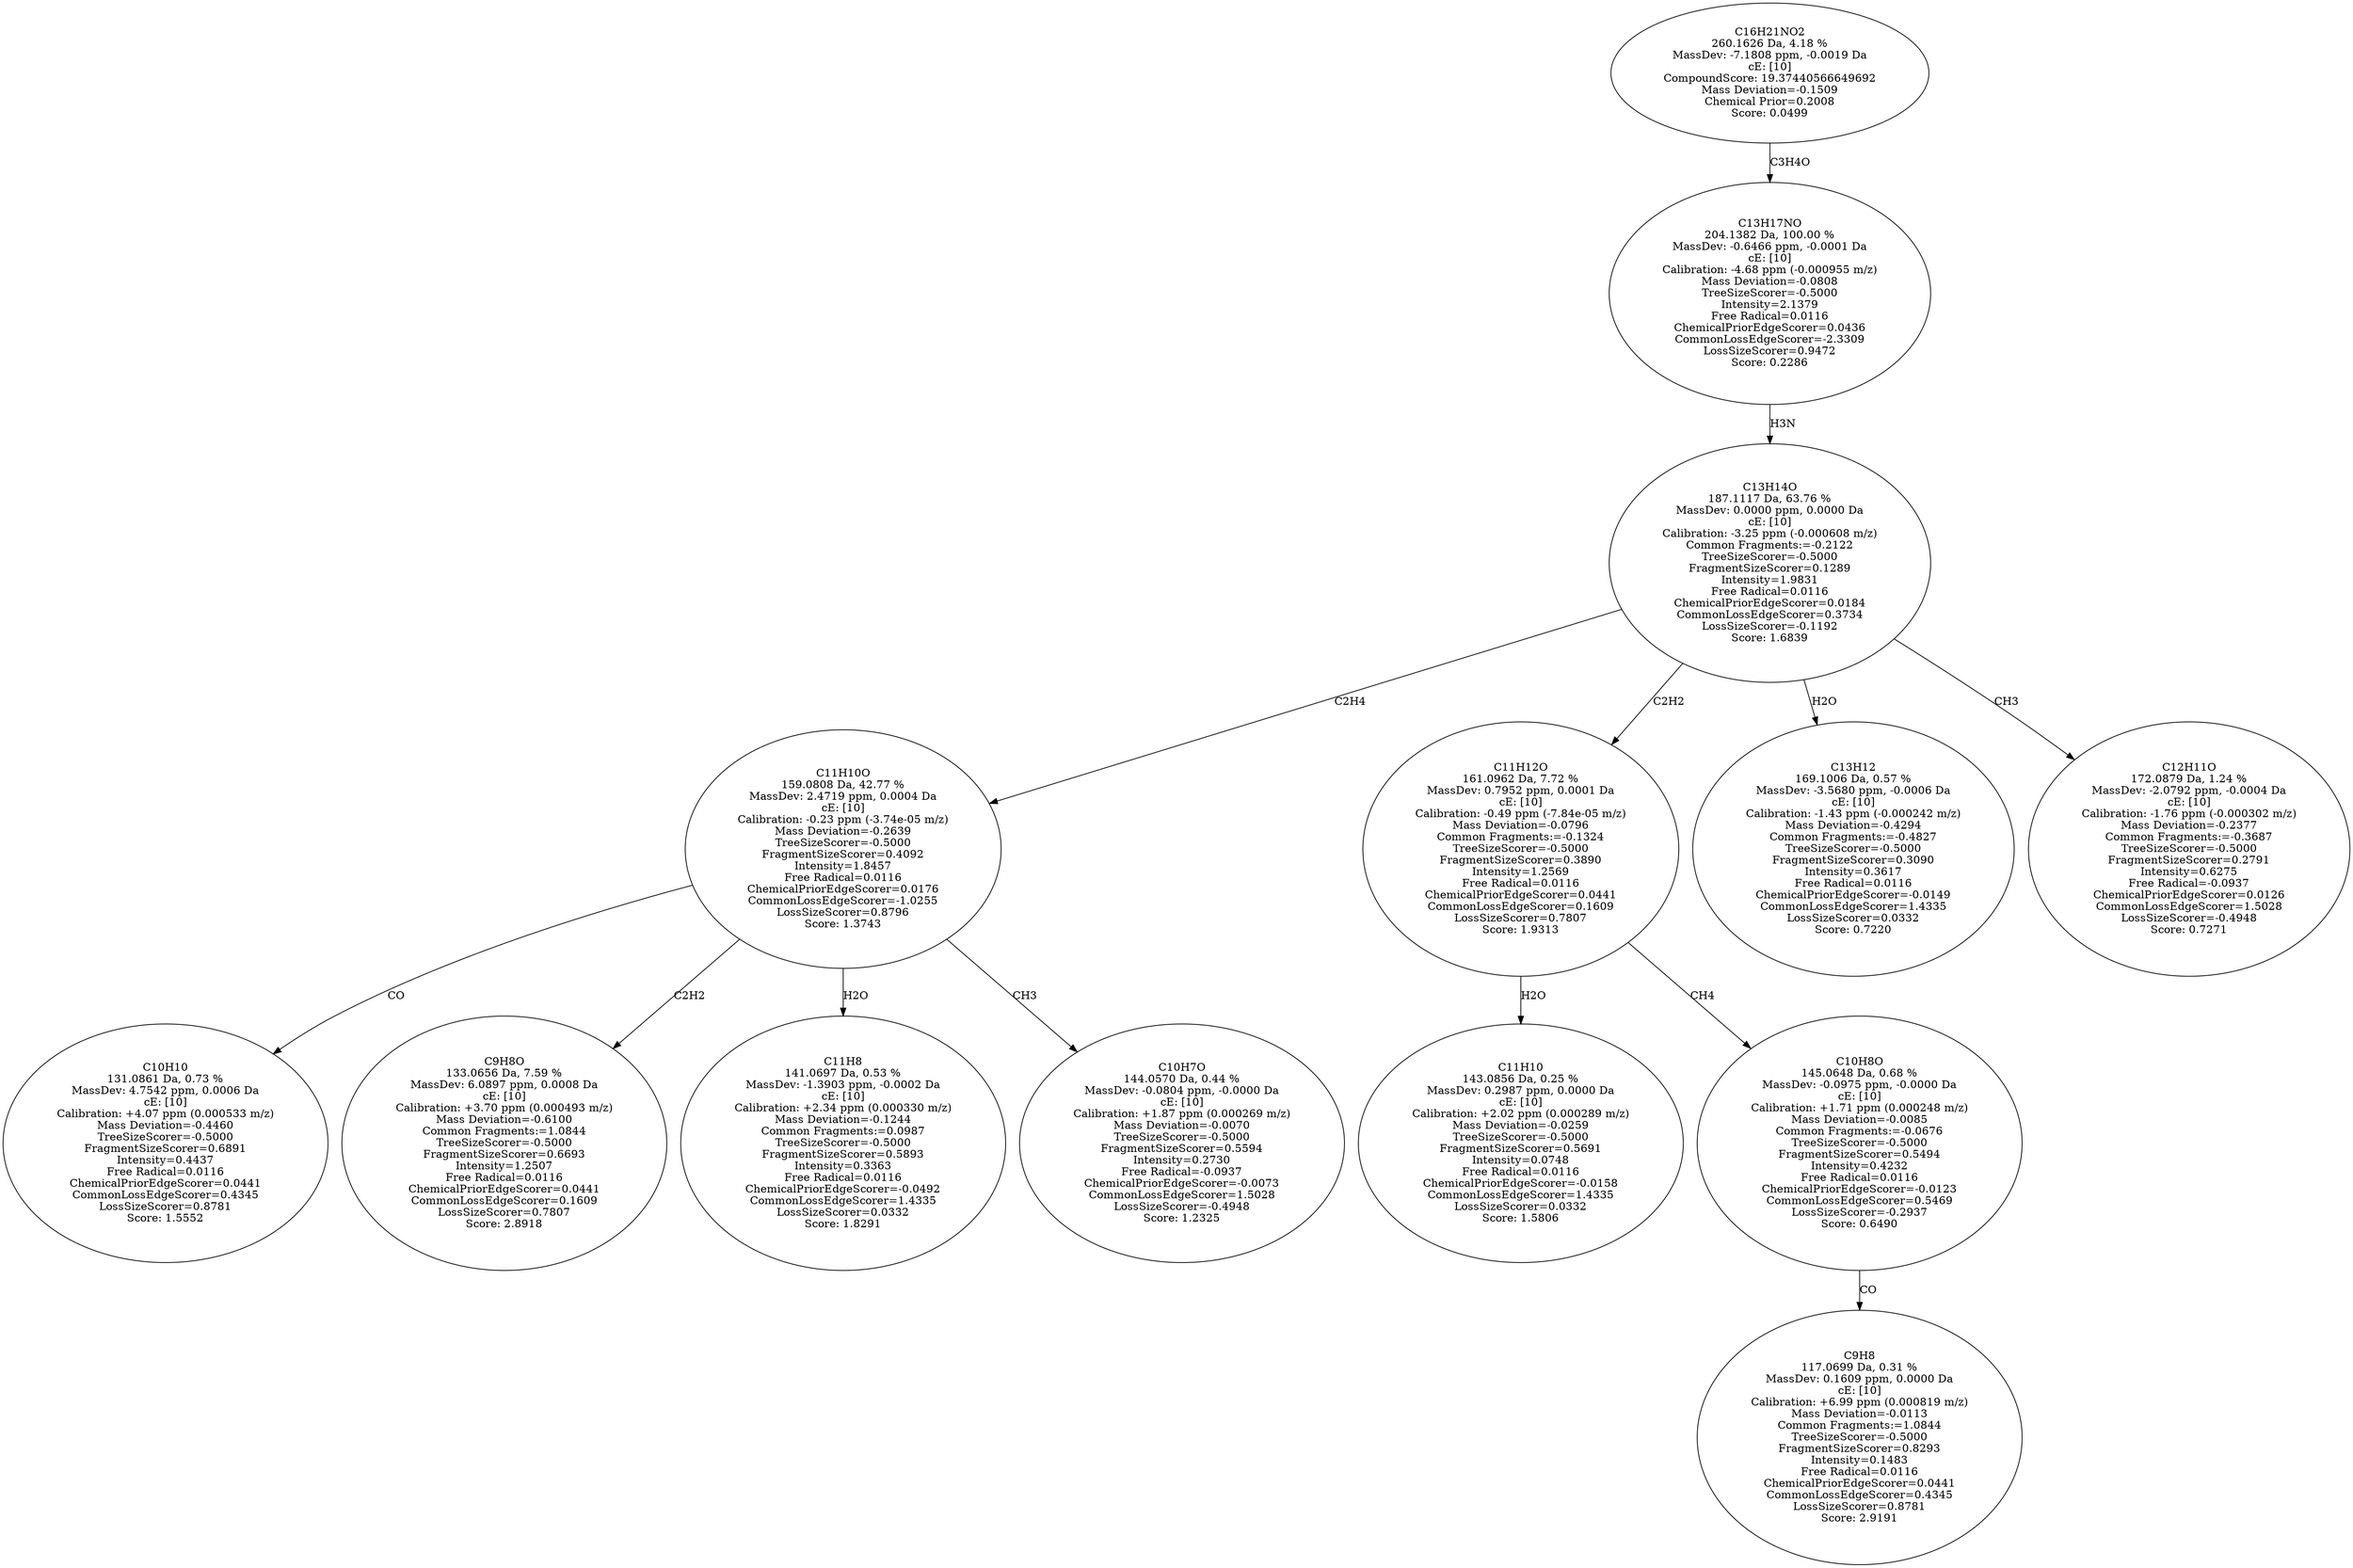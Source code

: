 strict digraph {
v1 [label="C10H10\n131.0861 Da, 0.73 %\nMassDev: 4.7542 ppm, 0.0006 Da\ncE: [10]\nCalibration: +4.07 ppm (0.000533 m/z)\nMass Deviation=-0.4460\nTreeSizeScorer=-0.5000\nFragmentSizeScorer=0.6891\nIntensity=0.4437\nFree Radical=0.0116\nChemicalPriorEdgeScorer=0.0441\nCommonLossEdgeScorer=0.4345\nLossSizeScorer=0.8781\nScore: 1.5552"];
v2 [label="C9H8O\n133.0656 Da, 7.59 %\nMassDev: 6.0897 ppm, 0.0008 Da\ncE: [10]\nCalibration: +3.70 ppm (0.000493 m/z)\nMass Deviation=-0.6100\nCommon Fragments:=1.0844\nTreeSizeScorer=-0.5000\nFragmentSizeScorer=0.6693\nIntensity=1.2507\nFree Radical=0.0116\nChemicalPriorEdgeScorer=0.0441\nCommonLossEdgeScorer=0.1609\nLossSizeScorer=0.7807\nScore: 2.8918"];
v3 [label="C11H8\n141.0697 Da, 0.53 %\nMassDev: -1.3903 ppm, -0.0002 Da\ncE: [10]\nCalibration: +2.34 ppm (0.000330 m/z)\nMass Deviation=-0.1244\nCommon Fragments:=0.0987\nTreeSizeScorer=-0.5000\nFragmentSizeScorer=0.5893\nIntensity=0.3363\nFree Radical=0.0116\nChemicalPriorEdgeScorer=-0.0492\nCommonLossEdgeScorer=1.4335\nLossSizeScorer=0.0332\nScore: 1.8291"];
v4 [label="C10H7O\n144.0570 Da, 0.44 %\nMassDev: -0.0804 ppm, -0.0000 Da\ncE: [10]\nCalibration: +1.87 ppm (0.000269 m/z)\nMass Deviation=-0.0070\nTreeSizeScorer=-0.5000\nFragmentSizeScorer=0.5594\nIntensity=0.2730\nFree Radical=-0.0937\nChemicalPriorEdgeScorer=-0.0073\nCommonLossEdgeScorer=1.5028\nLossSizeScorer=-0.4948\nScore: 1.2325"];
v5 [label="C11H10O\n159.0808 Da, 42.77 %\nMassDev: 2.4719 ppm, 0.0004 Da\ncE: [10]\nCalibration: -0.23 ppm (-3.74e-05 m/z)\nMass Deviation=-0.2639\nTreeSizeScorer=-0.5000\nFragmentSizeScorer=0.4092\nIntensity=1.8457\nFree Radical=0.0116\nChemicalPriorEdgeScorer=0.0176\nCommonLossEdgeScorer=-1.0255\nLossSizeScorer=0.8796\nScore: 1.3743"];
v6 [label="C11H10\n143.0856 Da, 0.25 %\nMassDev: 0.2987 ppm, 0.0000 Da\ncE: [10]\nCalibration: +2.02 ppm (0.000289 m/z)\nMass Deviation=-0.0259\nTreeSizeScorer=-0.5000\nFragmentSizeScorer=0.5691\nIntensity=0.0748\nFree Radical=0.0116\nChemicalPriorEdgeScorer=-0.0158\nCommonLossEdgeScorer=1.4335\nLossSizeScorer=0.0332\nScore: 1.5806"];
v7 [label="C9H8\n117.0699 Da, 0.31 %\nMassDev: 0.1609 ppm, 0.0000 Da\ncE: [10]\nCalibration: +6.99 ppm (0.000819 m/z)\nMass Deviation=-0.0113\nCommon Fragments:=1.0844\nTreeSizeScorer=-0.5000\nFragmentSizeScorer=0.8293\nIntensity=0.1483\nFree Radical=0.0116\nChemicalPriorEdgeScorer=0.0441\nCommonLossEdgeScorer=0.4345\nLossSizeScorer=0.8781\nScore: 2.9191"];
v8 [label="C10H8O\n145.0648 Da, 0.68 %\nMassDev: -0.0975 ppm, -0.0000 Da\ncE: [10]\nCalibration: +1.71 ppm (0.000248 m/z)\nMass Deviation=-0.0085\nCommon Fragments:=-0.0676\nTreeSizeScorer=-0.5000\nFragmentSizeScorer=0.5494\nIntensity=0.4232\nFree Radical=0.0116\nChemicalPriorEdgeScorer=-0.0123\nCommonLossEdgeScorer=0.5469\nLossSizeScorer=-0.2937\nScore: 0.6490"];
v9 [label="C11H12O\n161.0962 Da, 7.72 %\nMassDev: 0.7952 ppm, 0.0001 Da\ncE: [10]\nCalibration: -0.49 ppm (-7.84e-05 m/z)\nMass Deviation=-0.0796\nCommon Fragments:=-0.1324\nTreeSizeScorer=-0.5000\nFragmentSizeScorer=0.3890\nIntensity=1.2569\nFree Radical=0.0116\nChemicalPriorEdgeScorer=0.0441\nCommonLossEdgeScorer=0.1609\nLossSizeScorer=0.7807\nScore: 1.9313"];
v10 [label="C13H12\n169.1006 Da, 0.57 %\nMassDev: -3.5680 ppm, -0.0006 Da\ncE: [10]\nCalibration: -1.43 ppm (-0.000242 m/z)\nMass Deviation=-0.4294\nCommon Fragments:=-0.4827\nTreeSizeScorer=-0.5000\nFragmentSizeScorer=0.3090\nIntensity=0.3617\nFree Radical=0.0116\nChemicalPriorEdgeScorer=-0.0149\nCommonLossEdgeScorer=1.4335\nLossSizeScorer=0.0332\nScore: 0.7220"];
v11 [label="C12H11O\n172.0879 Da, 1.24 %\nMassDev: -2.0792 ppm, -0.0004 Da\ncE: [10]\nCalibration: -1.76 ppm (-0.000302 m/z)\nMass Deviation=-0.2377\nCommon Fragments:=-0.3687\nTreeSizeScorer=-0.5000\nFragmentSizeScorer=0.2791\nIntensity=0.6275\nFree Radical=-0.0937\nChemicalPriorEdgeScorer=0.0126\nCommonLossEdgeScorer=1.5028\nLossSizeScorer=-0.4948\nScore: 0.7271"];
v12 [label="C13H14O\n187.1117 Da, 63.76 %\nMassDev: 0.0000 ppm, 0.0000 Da\ncE: [10]\nCalibration: -3.25 ppm (-0.000608 m/z)\nCommon Fragments:=-0.2122\nTreeSizeScorer=-0.5000\nFragmentSizeScorer=0.1289\nIntensity=1.9831\nFree Radical=0.0116\nChemicalPriorEdgeScorer=0.0184\nCommonLossEdgeScorer=0.3734\nLossSizeScorer=-0.1192\nScore: 1.6839"];
v13 [label="C13H17NO\n204.1382 Da, 100.00 %\nMassDev: -0.6466 ppm, -0.0001 Da\ncE: [10]\nCalibration: -4.68 ppm (-0.000955 m/z)\nMass Deviation=-0.0808\nTreeSizeScorer=-0.5000\nIntensity=2.1379\nFree Radical=0.0116\nChemicalPriorEdgeScorer=0.0436\nCommonLossEdgeScorer=-2.3309\nLossSizeScorer=0.9472\nScore: 0.2286"];
v14 [label="C16H21NO2\n260.1626 Da, 4.18 %\nMassDev: -7.1808 ppm, -0.0019 Da\ncE: [10]\nCompoundScore: 19.37440566649692\nMass Deviation=-0.1509\nChemical Prior=0.2008\nScore: 0.0499"];
v5 -> v1 [label="CO"];
v5 -> v2 [label="C2H2"];
v5 -> v3 [label="H2O"];
v5 -> v4 [label="CH3"];
v12 -> v5 [label="C2H4"];
v9 -> v6 [label="H2O"];
v8 -> v7 [label="CO"];
v9 -> v8 [label="CH4"];
v12 -> v9 [label="C2H2"];
v12 -> v10 [label="H2O"];
v12 -> v11 [label="CH3"];
v13 -> v12 [label="H3N"];
v14 -> v13 [label="C3H4O"];
}